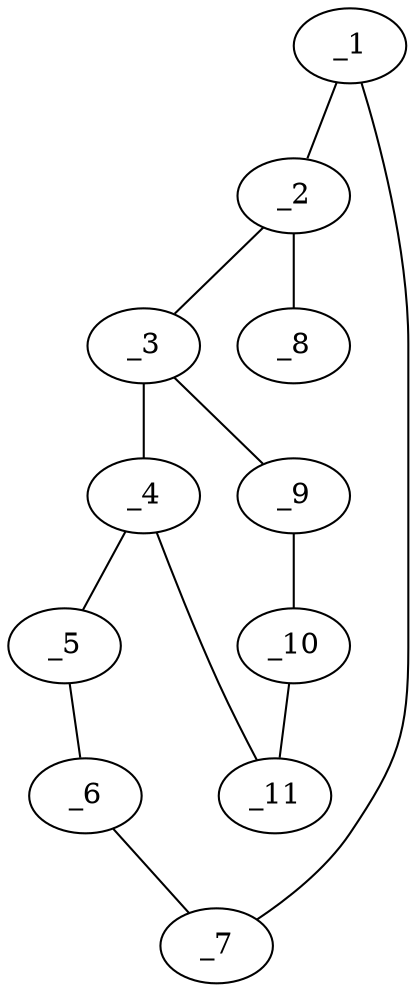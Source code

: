 graph molid663951 {
	_1	 [charge=0,
		chem=4,
		symbol="N  ",
		x="2.4294",
		y="0.4081"];
	_2	 [charge=0,
		chem=1,
		symbol="C  ",
		x="3.4032",
		y="0.6355"];
	_1 -- _2	 [valence=1];
	_7	 [charge=0,
		chem=1,
		symbol="C  ",
		x=2,
		y="-0.495"];
	_1 -- _7	 [valence=1];
	_3	 [charge=0,
		chem=1,
		symbol="C  ",
		x="4.1881",
		y="0.0159"];
	_2 -- _3	 [valence=1];
	_8	 [charge=0,
		chem=2,
		symbol="O  ",
		x="3.6208",
		y="1.6115"];
	_2 -- _8	 [valence=2];
	_4	 [charge=0,
		chem=1,
		symbol="C  ",
		x="4.1931",
		y="-0.9841"];
	_3 -- _4	 [valence=1];
	_9	 [charge=0,
		chem=4,
		symbol="N  ",
		x="5.1376",
		y="0.3296"];
	_3 -- _9	 [valence=2];
	_5	 [charge=0,
		chem=1,
		symbol="C  ",
		x="3.4144",
		y="-1.6115"];
	_4 -- _5	 [valence=1];
	_11	 [charge=0,
		chem=4,
		symbol="N  ",
		x="5.1457",
		y="-1.2884"];
	_4 -- _11	 [valence=2];
	_6	 [charge=0,
		chem=1,
		symbol="C  ",
		x="2.4384",
		y="-1.3938"];
	_5 -- _6	 [valence=1];
	_6 -- _7	 [valence=1];
	_10	 [charge=0,
		chem=2,
		symbol="O  ",
		x="5.7294",
		y="-0.4764"];
	_9 -- _10	 [valence=1];
	_10 -- _11	 [valence=1];
}
